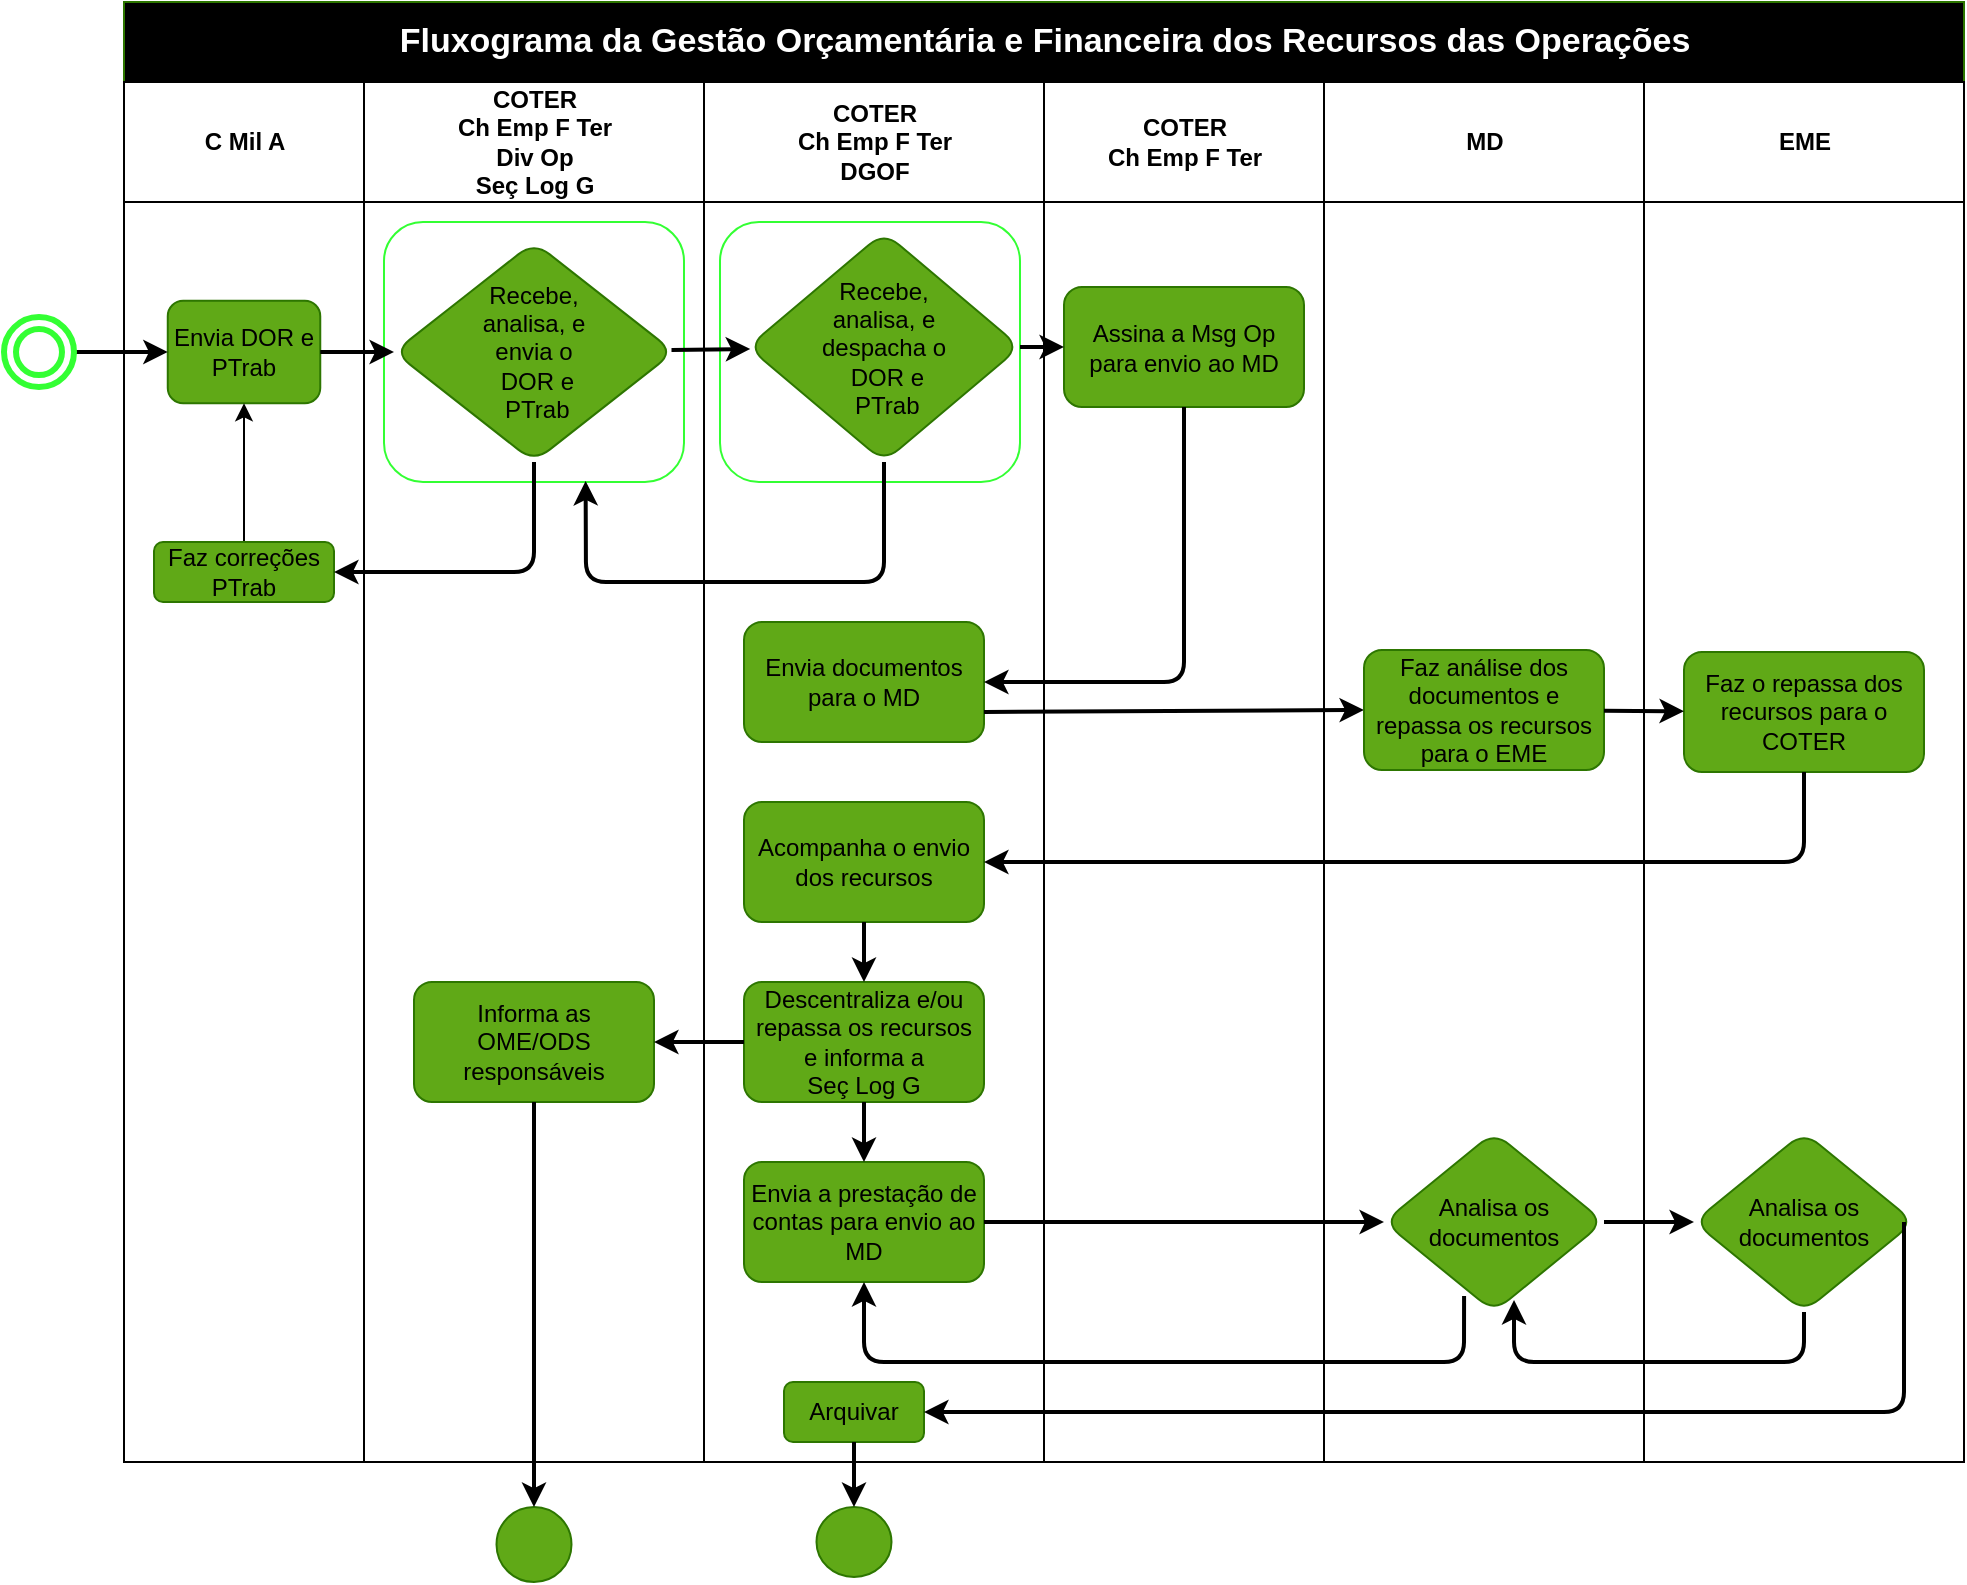 <mxfile>
    <diagram id="rJ9PqX_T0WEqXx7k9vru" name="Fluxograma">
        <mxGraphModel dx="1204" dy="790" grid="1" gridSize="10" guides="1" tooltips="1" connect="1" arrows="1" fold="1" page="1" pageScale="1" pageWidth="1169" pageHeight="827" math="0" shadow="0">
            <root>
                <mxCell id="0"/>
                <mxCell id="1" parent="0"/>
                <mxCell id="15" value="&lt;font style=&quot;font-size: 17px&quot;&gt;Fluxograma da Gestão Orçamentária e Financeira dos Recursos das Operações&lt;/font&gt;" style="swimlane;childLayout=stackLayout;resizeParent=1;resizeParentMax=0;startSize=40;rounded=0;shadow=0;sketch=0;html=1;fillColor=#000000;fontColor=#ffffff;fontSize=17;strokeColor=#2D7600;strokeWidth=1;" parent="1" vertex="1">
                    <mxGeometry x="80" y="30" width="920" height="730" as="geometry"/>
                </mxCell>
                <mxCell id="16" value="&lt;font style=&quot;font-size: 12px&quot;&gt;C Mil A&lt;/font&gt;" style="swimlane;startSize=60;rounded=0;shadow=0;sketch=0;html=1;strokeColor=#000000;" parent="15" vertex="1">
                    <mxGeometry y="40" width="120" height="690" as="geometry"/>
                </mxCell>
                <mxCell id="23" value="&lt;font color=&quot;#000000&quot;&gt;Envia DOR e PTrab&lt;/font&gt;" style="whiteSpace=wrap;html=1;rounded=1;shadow=0;sketch=0;glass=0;fillColor=#60a917;fontColor=#ffffff;strokeColor=#2D7600;" parent="16" vertex="1">
                    <mxGeometry x="21.88" y="109.38" width="76.25" height="51.25" as="geometry"/>
                </mxCell>
                <mxCell id="34" style="edgeStyle=none;html=1;entryX=0.5;entryY=1;entryDx=0;entryDy=0;fontColor=#007FFF;" parent="16" source="32" target="23" edge="1">
                    <mxGeometry relative="1" as="geometry"/>
                </mxCell>
                <mxCell id="32" value="&lt;font color=&quot;#000000&quot;&gt;Faz correções&lt;br&gt;PTrab&lt;/font&gt;" style="whiteSpace=wrap;html=1;fillColor=#60a917;strokeColor=#2D7600;fontColor=#ffffff;rounded=1;shadow=0;sketch=0;glass=0;" parent="16" vertex="1">
                    <mxGeometry x="15" y="230" width="90" height="30" as="geometry"/>
                </mxCell>
                <mxCell id="17" value="COTER&lt;br&gt;Ch Emp F Ter&lt;br&gt;Div Op&lt;br&gt;Seç Log G" style="swimlane;startSize=60;rounded=0;shadow=0;sketch=0;html=1;strokeColor=#000000;strokeWidth=1;" parent="15" vertex="1">
                    <mxGeometry x="120" y="40" width="170" height="690" as="geometry"/>
                </mxCell>
                <mxCell id="40" value="" style="rounded=1;whiteSpace=wrap;html=1;strokeColor=#33FF33;strokeWidth=1;" parent="17" vertex="1">
                    <mxGeometry x="10" y="70" width="150" height="130" as="geometry"/>
                </mxCell>
                <mxCell id="28" value="&lt;font color=&quot;#000000&quot;&gt;Recebe,&lt;br&gt;analisa, e&lt;br&gt;envia o&lt;br&gt;&amp;nbsp;DOR e&lt;br&gt;&amp;nbsp;PTrab&lt;/font&gt;" style="rhombus;whiteSpace=wrap;html=1;fillColor=#60a917;strokeColor=#2D7600;fontColor=#ffffff;rounded=1;shadow=0;sketch=0;glass=0;" parent="17" vertex="1">
                    <mxGeometry x="15" y="80" width="140" height="110" as="geometry"/>
                </mxCell>
                <mxCell id="54" value="&lt;font color=&quot;#000000&quot;&gt;Informa as &lt;br&gt;OME/ODS&lt;br&gt;responsáveis&lt;/font&gt;" style="whiteSpace=wrap;html=1;fillColor=#60a917;strokeColor=#2D7600;fontColor=#ffffff;rounded=1;shadow=0;sketch=0;glass=0;" parent="17" vertex="1">
                    <mxGeometry x="25" y="450" width="120" height="60" as="geometry"/>
                </mxCell>
                <mxCell id="18" value="COTER&lt;br&gt;Ch Emp F Ter&lt;br&gt;DGOF" style="swimlane;startSize=60;rounded=0;shadow=0;sketch=0;html=1;strokeWidth=1;" parent="15" vertex="1">
                    <mxGeometry x="290" y="40" width="170" height="690" as="geometry"/>
                </mxCell>
                <mxCell id="41" value="" style="rounded=1;whiteSpace=wrap;html=1;strokeColor=#33FF33;strokeWidth=1;" parent="18" vertex="1">
                    <mxGeometry x="8" y="70.01" width="150" height="130" as="geometry"/>
                </mxCell>
                <mxCell id="37" value="&lt;font color=&quot;#000000&quot;&gt;&lt;span&gt;Recebe,&lt;/span&gt;&lt;br&gt;&lt;span&gt;analisa, e&lt;/span&gt;&lt;br&gt;&lt;span&gt;despacha o&lt;/span&gt;&lt;br&gt;&lt;span&gt;&amp;nbsp;DOR e&lt;/span&gt;&lt;br&gt;&lt;span&gt;&amp;nbsp;PTrab&lt;/span&gt;&lt;/font&gt;" style="rhombus;whiteSpace=wrap;html=1;fillColor=#60a917;strokeColor=#2D7600;fontColor=#ffffff;rounded=1;shadow=0;sketch=0;glass=0;" parent="18" vertex="1">
                    <mxGeometry x="22" y="75" width="136" height="115" as="geometry"/>
                </mxCell>
                <mxCell id="48" value="&lt;font color=&quot;#000000&quot;&gt;Envia documentos para o MD&lt;/font&gt;" style="whiteSpace=wrap;html=1;fillColor=#60a917;strokeColor=#2D7600;fontColor=#ffffff;rounded=1;shadow=0;sketch=0;glass=0;" parent="18" vertex="1">
                    <mxGeometry x="20" y="270" width="120" height="60" as="geometry"/>
                </mxCell>
                <mxCell id="50" value="&lt;font color=&quot;#000000&quot;&gt;Acompanha o envio dos recursos&lt;/font&gt;" style="whiteSpace=wrap;html=1;fillColor=#60a917;strokeColor=#2D7600;fontColor=#ffffff;rounded=1;shadow=0;sketch=0;glass=0;" parent="18" vertex="1">
                    <mxGeometry x="20" y="360" width="120" height="60" as="geometry"/>
                </mxCell>
                <mxCell id="52" value="&lt;font color=&quot;#000000&quot;&gt;Descentraliza e/ou repassa os recursos e informa a&lt;br&gt;Seç Log G&lt;/font&gt;" style="whiteSpace=wrap;html=1;fillColor=#60a917;strokeColor=#2D7600;fontColor=#ffffff;rounded=1;shadow=0;sketch=0;glass=0;" parent="18" vertex="1">
                    <mxGeometry x="20" y="450" width="120" height="60" as="geometry"/>
                </mxCell>
                <mxCell id="53" value="" style="edgeStyle=none;html=1;fontSize=17;fontColor=#FFFFFF;strokeWidth=2;" parent="18" source="50" target="52" edge="1">
                    <mxGeometry relative="1" as="geometry"/>
                </mxCell>
                <mxCell id="56" value="&lt;font color=&quot;#000000&quot;&gt;Envia a prestação de contas para envio ao MD&lt;/font&gt;" style="whiteSpace=wrap;html=1;fillColor=#60a917;strokeColor=#2D7600;fontColor=#ffffff;rounded=1;shadow=0;sketch=0;glass=0;" parent="18" vertex="1">
                    <mxGeometry x="20" y="540" width="120" height="60" as="geometry"/>
                </mxCell>
                <mxCell id="57" value="" style="edgeStyle=none;html=1;fontSize=17;fontColor=#FFFFFF;strokeWidth=2;" parent="18" source="52" target="56" edge="1">
                    <mxGeometry relative="1" as="geometry"/>
                </mxCell>
                <mxCell id="83" value="&lt;font color=&quot;#000000&quot;&gt;Arquivar&lt;/font&gt;" style="whiteSpace=wrap;html=1;fillColor=#60a917;strokeColor=#2D7600;fontColor=#ffffff;rounded=1;shadow=0;sketch=0;glass=0;" vertex="1" parent="18">
                    <mxGeometry x="40" y="650" width="70" height="30" as="geometry"/>
                </mxCell>
                <mxCell id="19" value="COTER&lt;br&gt;Ch Emp F Ter" style="swimlane;startSize=60;rounded=0;shadow=0;sketch=0;html=1;strokeWidth=1;" parent="15" vertex="1">
                    <mxGeometry x="460" y="40" width="140" height="690" as="geometry"/>
                </mxCell>
                <mxCell id="46" value="&lt;font color=&quot;#000000&quot;&gt;Assina a Msg Op para envio ao MD&lt;/font&gt;" style="whiteSpace=wrap;html=1;fillColor=#60a917;strokeColor=#2D7600;fontColor=#ffffff;rounded=1;shadow=0;sketch=0;glass=0;" parent="19" vertex="1">
                    <mxGeometry x="10" y="102.5" width="120" height="60" as="geometry"/>
                </mxCell>
                <mxCell id="29" value="" style="edgeStyle=none;html=1;fontColor=#007FFF;entryX=0;entryY=0.5;entryDx=0;entryDy=0;strokeWidth=2;" parent="15" source="23" target="28" edge="1">
                    <mxGeometry relative="1" as="geometry">
                        <mxPoint x="130" y="155" as="targetPoint"/>
                    </mxGeometry>
                </mxCell>
                <mxCell id="33" value="" style="edgeStyle=none;html=1;fontColor=#007FFF;strokeWidth=2;" parent="15" source="28" target="32" edge="1">
                    <mxGeometry relative="1" as="geometry">
                        <Array as="points">
                            <mxPoint x="205" y="285"/>
                        </Array>
                    </mxGeometry>
                </mxCell>
                <mxCell id="38" value="" style="edgeStyle=none;html=1;fontColor=#007FFF;strokeWidth=2;" parent="15" source="28" target="37" edge="1">
                    <mxGeometry relative="1" as="geometry"/>
                </mxCell>
                <mxCell id="39" style="edgeStyle=none;html=1;fontColor=#007FFF;exitX=0.5;exitY=1;exitDx=0;exitDy=0;entryX=0.672;entryY=0.996;entryDx=0;entryDy=0;entryPerimeter=0;strokeWidth=2;" parent="15" source="37" target="40" edge="1">
                    <mxGeometry relative="1" as="geometry">
                        <mxPoint x="205" y="230" as="targetPoint"/>
                        <Array as="points">
                            <mxPoint x="380" y="290"/>
                            <mxPoint x="231" y="290"/>
                        </Array>
                    </mxGeometry>
                </mxCell>
                <mxCell id="47" value="" style="edgeStyle=none;html=1;strokeWidth=2;" parent="15" source="37" target="46" edge="1">
                    <mxGeometry relative="1" as="geometry"/>
                </mxCell>
                <mxCell id="49" value="" style="edgeStyle=none;html=1;strokeWidth=2;" parent="15" source="46" target="48" edge="1">
                    <mxGeometry relative="1" as="geometry">
                        <Array as="points">
                            <mxPoint x="530" y="340"/>
                        </Array>
                    </mxGeometry>
                </mxCell>
                <mxCell id="65" value="" style="edgeStyle=none;html=1;fontSize=17;fontColor=#0000FF;exitX=1;exitY=0.75;exitDx=0;exitDy=0;entryX=0;entryY=0.5;entryDx=0;entryDy=0;strokeWidth=2;" parent="15" source="48" target="64" edge="1">
                    <mxGeometry relative="1" as="geometry"/>
                </mxCell>
                <mxCell id="20" value="MD" style="swimlane;startSize=60;rounded=0;shadow=0;sketch=0;html=1;strokeWidth=1;" parent="15" vertex="1">
                    <mxGeometry x="600" y="40" width="160" height="690" as="geometry"/>
                </mxCell>
                <mxCell id="64" value="&lt;font color=&quot;#000000&quot;&gt;Faz análise dos documentos e repassa os recursos para o EME&lt;/font&gt;" style="whiteSpace=wrap;html=1;fillColor=#60a917;strokeColor=#2D7600;fontColor=#ffffff;rounded=1;shadow=0;sketch=0;glass=0;" parent="20" vertex="1">
                    <mxGeometry x="20" y="284" width="120" height="60" as="geometry"/>
                </mxCell>
                <mxCell id="73" value="&lt;font color=&quot;#000000&quot;&gt;Analisa os documentos&lt;/font&gt;" style="rhombus;whiteSpace=wrap;html=1;fillColor=#60a917;strokeColor=#2D7600;fontColor=#ffffff;rounded=1;shadow=0;sketch=0;glass=0;" parent="20" vertex="1">
                    <mxGeometry x="30" y="525" width="110" height="90" as="geometry"/>
                </mxCell>
                <mxCell id="66" value="EME" style="swimlane;startSize=60;rounded=0;shadow=0;sketch=0;html=1;" parent="15" vertex="1">
                    <mxGeometry x="760" y="40" width="160" height="690" as="geometry"/>
                </mxCell>
                <mxCell id="68" value="&lt;span&gt;&lt;font color=&quot;#000000&quot;&gt;Faz o repassa dos recursos para o COTER&lt;/font&gt;&lt;/span&gt;" style="whiteSpace=wrap;html=1;fillColor=#60a917;strokeColor=#2D7600;fontColor=#ffffff;rounded=1;shadow=0;sketch=0;glass=0;" parent="66" vertex="1">
                    <mxGeometry x="20" y="285" width="120" height="60" as="geometry"/>
                </mxCell>
                <mxCell id="76" value="&lt;font color=&quot;#000000&quot;&gt;Analisa os documentos&lt;/font&gt;" style="rhombus;whiteSpace=wrap;html=1;fillColor=#60a917;strokeColor=#2D7600;fontColor=#ffffff;rounded=1;shadow=0;sketch=0;glass=0;" vertex="1" parent="66">
                    <mxGeometry x="25" y="525" width="110" height="90" as="geometry"/>
                </mxCell>
                <mxCell id="69" value="" style="edgeStyle=none;html=1;fontSize=17;fontColor=#0000FF;strokeWidth=2;" parent="15" source="64" target="68" edge="1">
                    <mxGeometry relative="1" as="geometry"/>
                </mxCell>
                <mxCell id="70" style="edgeStyle=none;html=1;entryX=1;entryY=0.5;entryDx=0;entryDy=0;fontSize=17;fontColor=#0000FF;strokeWidth=2;" parent="15" source="68" target="50" edge="1">
                    <mxGeometry relative="1" as="geometry">
                        <Array as="points">
                            <mxPoint x="840" y="430"/>
                        </Array>
                    </mxGeometry>
                </mxCell>
                <mxCell id="74" value="" style="edgeStyle=none;html=1;fontSize=17;fontColor=#0000FF;strokeWidth=2;" parent="15" source="56" target="73" edge="1">
                    <mxGeometry relative="1" as="geometry"/>
                </mxCell>
                <mxCell id="75" style="edgeStyle=none;html=1;entryX=0.5;entryY=1;entryDx=0;entryDy=0;fontColor=#000000;exitX=0.364;exitY=0.911;exitDx=0;exitDy=0;exitPerimeter=0;strokeWidth=2;" edge="1" parent="15" source="73" target="56">
                    <mxGeometry relative="1" as="geometry">
                        <Array as="points">
                            <mxPoint x="670" y="680"/>
                            <mxPoint x="370" y="680"/>
                        </Array>
                    </mxGeometry>
                </mxCell>
                <mxCell id="77" style="edgeStyle=none;html=1;entryX=0;entryY=0.5;entryDx=0;entryDy=0;fontColor=#000000;strokeWidth=2;" edge="1" parent="15" source="73" target="76">
                    <mxGeometry relative="1" as="geometry"/>
                </mxCell>
                <mxCell id="78" style="edgeStyle=none;html=1;entryX=0.591;entryY=0.933;entryDx=0;entryDy=0;fontColor=#000000;exitX=0.5;exitY=1;exitDx=0;exitDy=0;entryPerimeter=0;strokeWidth=2;" edge="1" parent="15" source="76" target="73">
                    <mxGeometry relative="1" as="geometry">
                        <Array as="points">
                            <mxPoint x="840" y="680"/>
                            <mxPoint x="695" y="680"/>
                        </Array>
                    </mxGeometry>
                </mxCell>
                <mxCell id="84" value="" style="edgeStyle=none;html=1;fontColor=#000000;strokeWidth=2;" edge="1" parent="15" target="83">
                    <mxGeometry relative="1" as="geometry">
                        <mxPoint x="890" y="610" as="sourcePoint"/>
                        <Array as="points">
                            <mxPoint x="890" y="705"/>
                        </Array>
                    </mxGeometry>
                </mxCell>
                <mxCell id="55" value="" style="edgeStyle=none;html=1;fontSize=17;fontColor=#FFFFFF;strokeWidth=2;" parent="15" source="52" target="54" edge="1">
                    <mxGeometry relative="1" as="geometry"/>
                </mxCell>
                <mxCell id="24" value="" style="edgeStyle=none;html=1;strokeWidth=2;" parent="1" source="22" target="23" edge="1">
                    <mxGeometry relative="1" as="geometry"/>
                </mxCell>
                <mxCell id="22" value="" style="ellipse;shape=doubleEllipse;whiteSpace=wrap;html=1;aspect=fixed;rounded=0;shadow=0;sketch=0;strokeColor=#33FF33;strokeWidth=3;" parent="1" vertex="1">
                    <mxGeometry x="20" y="187.51" width="35" height="35" as="geometry"/>
                </mxCell>
                <mxCell id="58" value="" style="ellipse;whiteSpace=wrap;html=1;fillColor=#60a917;strokeColor=#2D7600;fontColor=#ffffff;rounded=1;shadow=0;sketch=0;glass=0;" parent="1" vertex="1">
                    <mxGeometry x="266.25" y="782.5" width="37.5" height="37.5" as="geometry"/>
                </mxCell>
                <mxCell id="59" value="" style="edgeStyle=none;html=1;fontSize=17;fontColor=#FFFFFF;strokeWidth=2;" parent="1" source="54" target="58" edge="1">
                    <mxGeometry relative="1" as="geometry"/>
                </mxCell>
                <mxCell id="85" value="" style="ellipse;whiteSpace=wrap;html=1;fillColor=#60a917;strokeColor=#2D7600;fontColor=#ffffff;rounded=1;shadow=0;sketch=0;glass=0;" vertex="1" parent="1">
                    <mxGeometry x="426.25" y="782.5" width="37.5" height="35" as="geometry"/>
                </mxCell>
                <mxCell id="86" value="" style="edgeStyle=none;html=1;fontColor=#000000;strokeWidth=2;" edge="1" parent="1" source="83" target="85">
                    <mxGeometry relative="1" as="geometry"/>
                </mxCell>
            </root>
        </mxGraphModel>
    </diagram>
</mxfile>